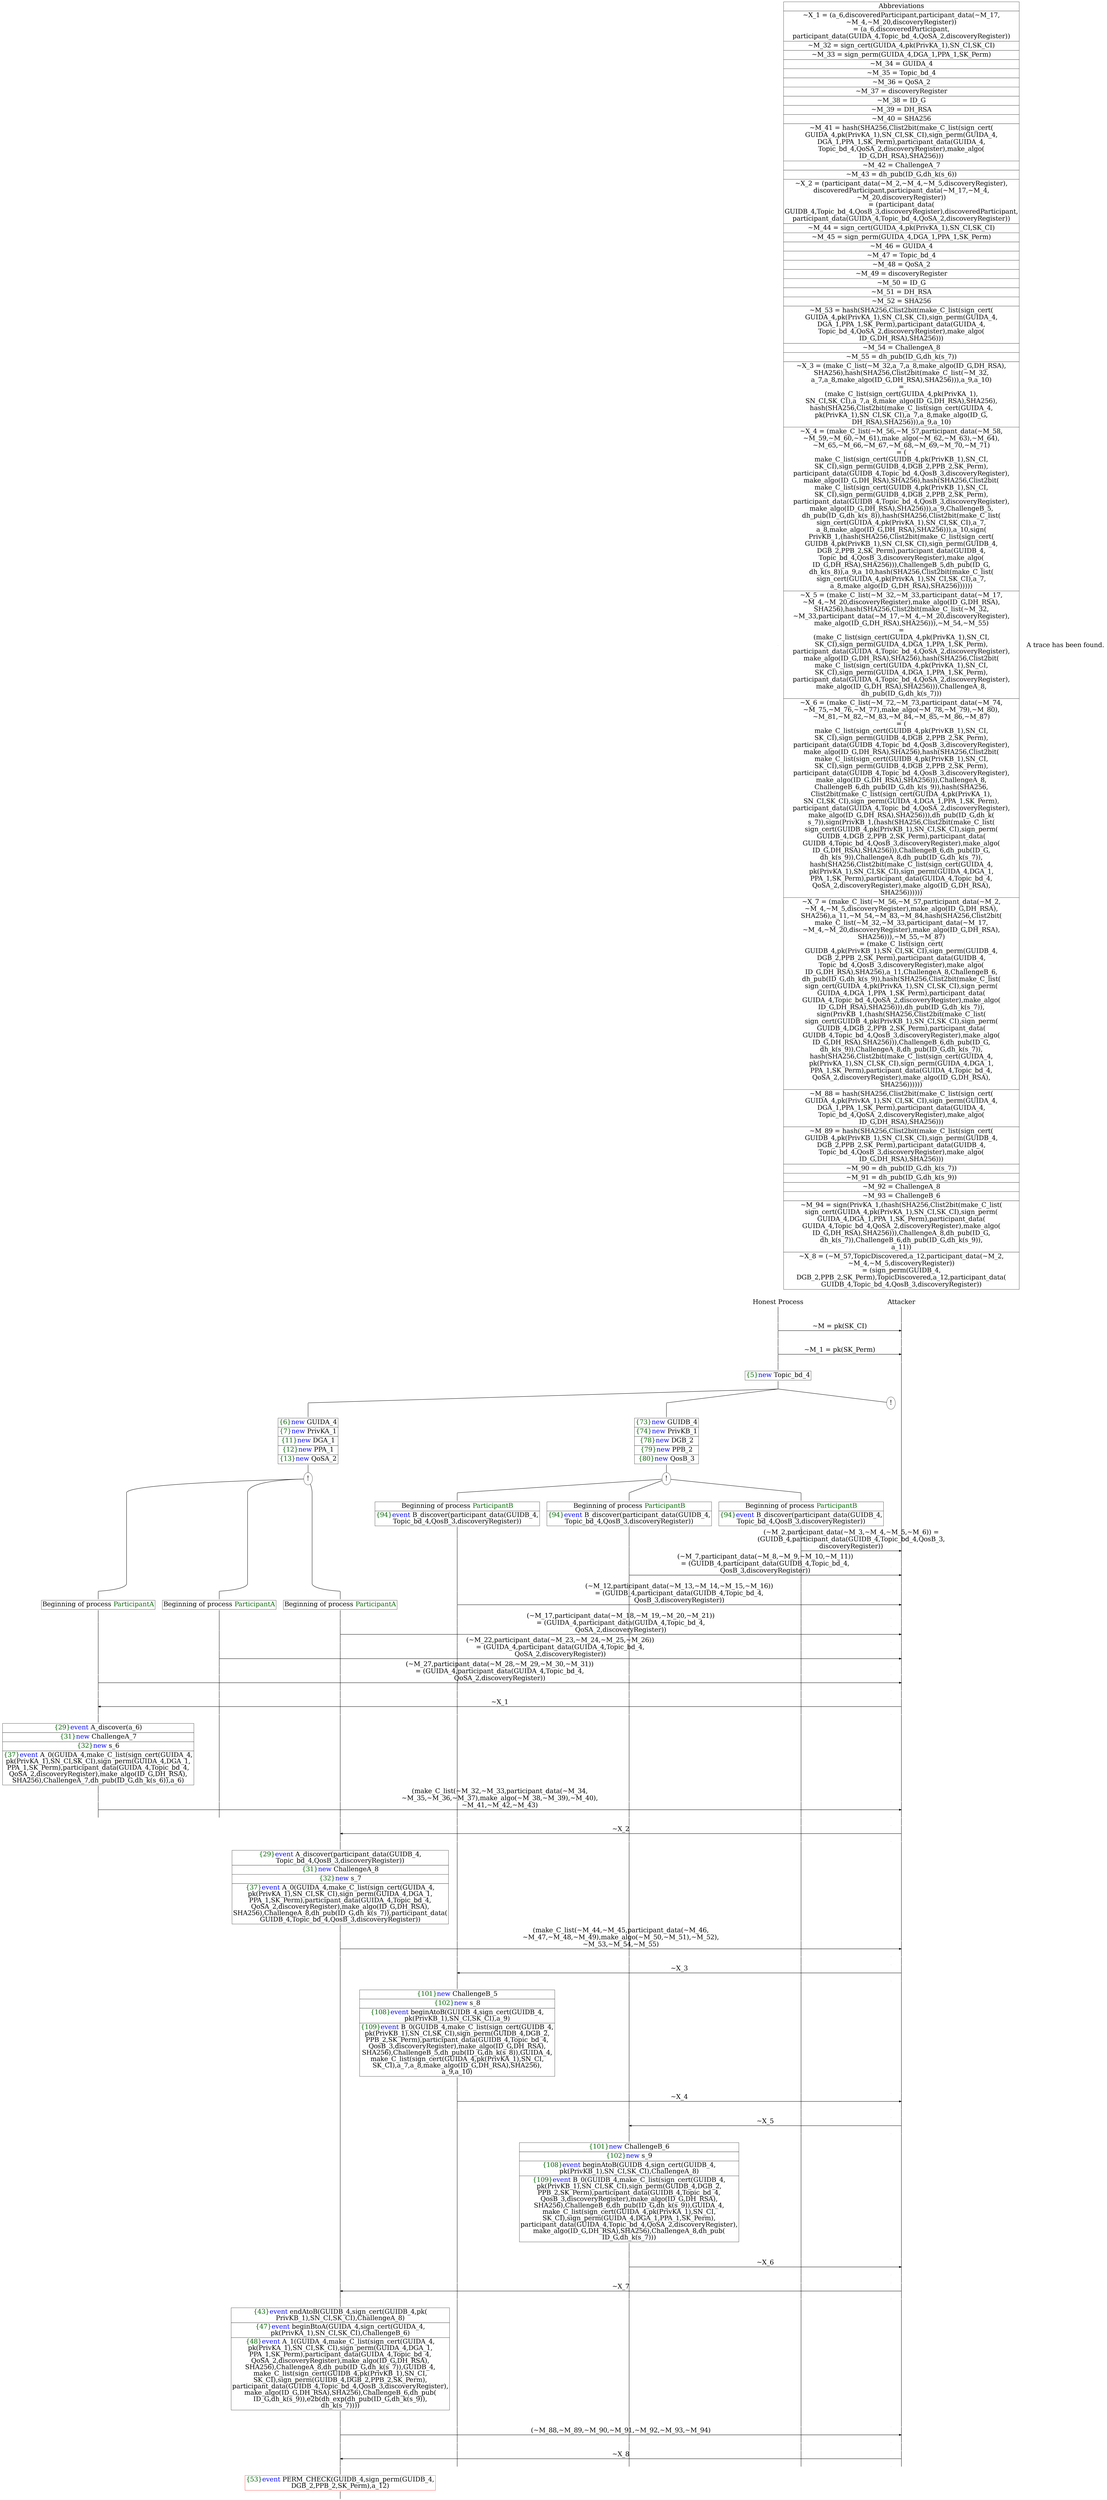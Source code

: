 digraph {
graph [ordering = out]
edge [arrowhead = none, penwidth = 1.6, fontsize = 30]
node [shape = point, width = 0, height = 0, fontsize = 30]
Trace<br/>
[label = <A trace has been found.<br/>
>, shape = plaintext]
P0__0 [label = "Honest Process", shape = plaintext]
P__0 [label = "Attacker", shape = plaintext]
Trace -> P0__0 [label = "", style = invisible, weight = 100]{rank = same; P0__0 P__0}
P0__0 -> P0__1 [label = <>, weight = 100]
P0__1 -> P0__2 [label = <>, weight = 100]
P__0 -> P__1 [label = <>, weight = 100]
{rank = same; P__1 P0__2}
P0__2 -> P0__3 [label = <>, weight = 100]
P__1 -> P__2 [label = <>, weight = 100]
{rank = same; P__2 P0__3}
P0__3 -> P__2 [label = <~M = pk(SK_CI)>, arrowhead = normal]
P0__3 -> P0__4 [label = <>, weight = 100]
P__2 -> P__3 [label = <>, weight = 100]
{rank = same; P__3 P0__4}
P0__4 -> P0__5 [label = <>, weight = 100]
P__3 -> P__4 [label = <>, weight = 100]
{rank = same; P__4 P0__5}
P0__5 -> P0__6 [label = <>, weight = 100]
P__4 -> P__5 [label = <>, weight = 100]
{rank = same; P__5 P0__6}
P0__6 -> P__5 [label = <~M_1 = pk(SK_Perm)>, arrowhead = normal]
P0__6 -> P0__7 [label = <>, weight = 100]
P__5 -> P__6 [label = <>, weight = 100]
{rank = same; P__6 P0__7}
P0__7 -> P0__8 [label = <>, weight = 100]
P0__8 [shape = plaintext, label = <<TABLE BORDER="0" CELLBORDER="1" CELLSPACING="0" CELLPADDING="4"> <TR><TD><FONT COLOR="darkgreen">{5}</FONT><FONT COLOR="blue">new </FONT>Topic_bd_4</TD></TR></TABLE>>]
P0__8 -> P0__9 [label = <>, weight = 100]
/*RPar */
P0__9 -> P0_2__9 [label = <>]
P0__9 -> P0_1__9 [label = <>]
P0__9 -> P0_0__9 [label = <>]
P0__9 [label = "", fixedsize = false, width = 0, height = 0, shape = none]
{rank = same; P0_0__9 P0_1__9 P0_2__9}
P0_0__9 [label = "!", shape = ellipse]
P0_1__9 -> P0_1__10 [label = <>, weight = 100]
P0_1__10 [shape = plaintext, label = <<TABLE BORDER="0" CELLBORDER="1" CELLSPACING="0" CELLPADDING="4"> <TR><TD><FONT COLOR="darkgreen">{73}</FONT><FONT COLOR="blue">new </FONT>GUIDB_4</TD></TR><TR><TD><FONT COLOR="darkgreen">{74}</FONT><FONT COLOR="blue">new </FONT>PrivKB_1</TD></TR><TR><TD><FONT COLOR="darkgreen">{78}</FONT><FONT COLOR="blue">new </FONT>DGB_2</TD></TR><TR><TD><FONT COLOR="darkgreen">{79}</FONT><FONT COLOR="blue">new </FONT>PPB_2</TD></TR><TR><TD><FONT COLOR="darkgreen">{80}</FONT><FONT COLOR="blue">new </FONT>QosB_3</TD></TR></TABLE>>]
P0_1__10 -> P0_1__11 [label = <>, weight = 100]
P0_1__11 [label = "!", shape = ellipse]
{rank = same; P0_1_2__11 P0_1_1__11 P0_1_0__11}
P0_1_2__11 [label = "", fixedsize = false, width = 0, height = 0, shape = none]
P0_1__11 -> P0_1_2__11 [label = <>]
P0_1_1__11 [label = "", fixedsize = false, width = 0, height = 0, shape = none]
P0_1__11 -> P0_1_1__11 [label = <>]
P0_1_0__11 [label = "", fixedsize = false, width = 0, height = 0, shape = none]
P0_1__11 -> P0_1_0__11 [label = <>]
P0_1_0__11 -> P0_1_0__12 [label = <>, weight = 100]
P0_1_0__12 [shape = plaintext, label = <<TABLE BORDER="0" CELLBORDER="1" CELLSPACING="0" CELLPADDING="4"> <TR><TD>Beginning of process <FONT COLOR="darkgreen">ParticipantB</FONT></TD></TR><TR><TD><FONT COLOR="darkgreen">{94}</FONT><FONT COLOR="blue">event</FONT> B_discover(participant_data(GUIDB_4,<br/>
Topic_bd_4,QosB_3,discoveryRegister))</TD></TR></TABLE>>]
P0_1_0__12 -> P0_1_0__13 [label = <>, weight = 100]
P0_1_0__13 -> P0_1_0__14 [label = <>, weight = 100]
P0_0__10 [label = "", style = invisible]
P0_0__9 -> P0_0__10 [label = <>, weight = 100, style = invisible]
P__6 -> P__7 [label = <>, weight = 100]
{rank = same; P__7 P0_0__10 P0_1_0__14}
P0_1_0__14 -> P0_1_0__15 [label = <>, weight = 100]
P__7 -> P__8 [label = <>, weight = 100]
{rank = same; P__8 P0_1_0__15}
P0_1_0__15 -> P__8 [label = <(~M_2,participant_data(~M_3,~M_4,~M_5,~M_6)) =<br/>
(GUIDB_4,participant_data(GUIDB_4,Topic_bd_4,QosB_3,<br/>
discoveryRegister))>, arrowhead = normal]
P0_1_0__15 -> P0_1_0__16 [label = <>, weight = 100]
P0_0__11 [label = "", style = invisible]
P0_0__10 -> P0_0__11 [label = <>, weight = 100, style = invisible]
P__8 -> P__9 [label = <>, weight = 100]
{rank = same; P__9 P0_0__11 P0_1_0__16}
P0_1_1__11 -> P0_1_1__12 [label = <>, weight = 100]
P0_1_1__12 [shape = plaintext, label = <<TABLE BORDER="0" CELLBORDER="1" CELLSPACING="0" CELLPADDING="4"> <TR><TD>Beginning of process <FONT COLOR="darkgreen">ParticipantB</FONT></TD></TR><TR><TD><FONT COLOR="darkgreen">{94}</FONT><FONT COLOR="blue">event</FONT> B_discover(participant_data(GUIDB_4,<br/>
Topic_bd_4,QosB_3,discoveryRegister))</TD></TR></TABLE>>]
P0_1_1__12 -> P0_1_1__13 [label = <>, weight = 100]
P0_1_1__13 -> P0_1_1__14 [label = <>, weight = 100]
P0_1_0__16 -> P0_1_0__17 [label = <>, weight = 100]
P0_0__12 [label = "", style = invisible]
P0_0__11 -> P0_0__12 [label = <>, weight = 100, style = invisible]
P__9 -> P__10 [label = <>, weight = 100]
{rank = same; P__10 P0_0__12 P0_1_0__17 P0_1_1__14}
P0_1_1__14 -> P0_1_1__15 [label = <>, weight = 100]
P__10 -> P__11 [label = <>, weight = 100]
{rank = same; P__11 P0_1_1__15}
P0_1_1__15 -> P__11 [label = <(~M_7,participant_data(~M_8,~M_9,~M_10,~M_11))<br/>
= (GUIDB_4,participant_data(GUIDB_4,Topic_bd_4,<br/>
QosB_3,discoveryRegister))>, arrowhead = normal]
P0_1_1__15 -> P0_1_1__16 [label = <>, weight = 100]
P0_1_0__17 -> P0_1_0__18 [label = <>, weight = 100]
P0_0__13 [label = "", style = invisible]
P0_0__12 -> P0_0__13 [label = <>, weight = 100, style = invisible]
P__11 -> P__12 [label = <>, weight = 100]
{rank = same; P__12 P0_0__13 P0_1_0__18 P0_1_1__16}
P0_1_2__11 -> P0_1_2__12 [label = <>, weight = 100]
P0_1_2__12 [shape = plaintext, label = <<TABLE BORDER="0" CELLBORDER="1" CELLSPACING="0" CELLPADDING="4"> <TR><TD>Beginning of process <FONT COLOR="darkgreen">ParticipantB</FONT></TD></TR><TR><TD><FONT COLOR="darkgreen">{94}</FONT><FONT COLOR="blue">event</FONT> B_discover(participant_data(GUIDB_4,<br/>
Topic_bd_4,QosB_3,discoveryRegister))</TD></TR></TABLE>>]
P0_1_2__12 -> P0_1_2__13 [label = <>, weight = 100]
P0_1_2__13 -> P0_1_2__14 [label = <>, weight = 100]
P0_1_1__16 -> P0_1_1__17 [label = <>, weight = 100]
P0_1_0__18 -> P0_1_0__19 [label = <>, weight = 100]
P0_0__14 [label = "", style = invisible]
P0_0__13 -> P0_0__14 [label = <>, weight = 100, style = invisible]
P__12 -> P__13 [label = <>, weight = 100]
{rank = same; P__13 P0_0__14 P0_1_0__19 P0_1_1__17 P0_1_2__14}
P0_1_2__14 -> P0_1_2__15 [label = <>, weight = 100]
P__13 -> P__14 [label = <>, weight = 100]
{rank = same; P__14 P0_1_2__15}
P0_1_2__15 -> P__14 [label = <(~M_12,participant_data(~M_13,~M_14,~M_15,~M_16))<br/>
= (GUIDB_4,participant_data(GUIDB_4,Topic_bd_4,<br/>
QosB_3,discoveryRegister))>, arrowhead = normal]
P0_1_2__15 -> P0_1_2__16 [label = <>, weight = 100]
P0_1_1__17 -> P0_1_1__18 [label = <>, weight = 100]
P0_1_0__19 -> P0_1_0__20 [label = <>, weight = 100]
P0_0__15 [label = "", style = invisible]
P0_0__14 -> P0_0__15 [label = <>, weight = 100, style = invisible]
P__14 -> P__15 [label = <>, weight = 100]
{rank = same; P__15 P0_0__15 P0_1_0__20 P0_1_1__18 P0_1_2__16}
P0_2__9 -> P0_2__10 [label = <>, weight = 100]
P0_2__10 [shape = plaintext, label = <<TABLE BORDER="0" CELLBORDER="1" CELLSPACING="0" CELLPADDING="4"> <TR><TD><FONT COLOR="darkgreen">{6}</FONT><FONT COLOR="blue">new </FONT>GUIDA_4</TD></TR><TR><TD><FONT COLOR="darkgreen">{7}</FONT><FONT COLOR="blue">new </FONT>PrivKA_1</TD></TR><TR><TD><FONT COLOR="darkgreen">{11}</FONT><FONT COLOR="blue">new </FONT>DGA_1</TD></TR><TR><TD><FONT COLOR="darkgreen">{12}</FONT><FONT COLOR="blue">new </FONT>PPA_1</TD></TR><TR><TD><FONT COLOR="darkgreen">{13}</FONT><FONT COLOR="blue">new </FONT>QoSA_2</TD></TR></TABLE>>]
P0_2__10 -> P0_2__11 [label = <>, weight = 100]
P0_2__11 [label = "!", shape = ellipse]
{rank = same; P0_2_2__11 P0_2_1__11 P0_2_0__11}
P0_2_2__11 [label = "", fixedsize = false, width = 0, height = 0, shape = none]
P0_2__11 -> P0_2_2__11 [label = <>]
P0_2_1__11 [label = "", fixedsize = false, width = 0, height = 0, shape = none]
P0_2__11 -> P0_2_1__11 [label = <>]
P0_2_0__11 [label = "", fixedsize = false, width = 0, height = 0, shape = none]
P0_2__11 -> P0_2_0__11 [label = <>]
P0_2_0__11 -> P0_2_0__12 [label = <>, weight = 100]
P0_2_0__12 [shape = plaintext, label = <<TABLE BORDER="0" CELLBORDER="1" CELLSPACING="0" CELLPADDING="4"> <TR><TD>Beginning of process <FONT COLOR="darkgreen">ParticipantA</FONT></TD></TR></TABLE>>]
P0_2_0__12 -> P0_2_0__13 [label = <>, weight = 100]
P0_2_0__13 -> P0_2_0__14 [label = <>, weight = 100]
P0_1_2__16 -> P0_1_2__17 [label = <>, weight = 100]
P0_1_1__18 -> P0_1_1__19 [label = <>, weight = 100]
P0_1_0__20 -> P0_1_0__21 [label = <>, weight = 100]
P0_0__16 [label = "", style = invisible]
P0_0__15 -> P0_0__16 [label = <>, weight = 100, style = invisible]
P__15 -> P__16 [label = <>, weight = 100]
{rank = same; P__16 P0_0__16 P0_1_0__21 P0_1_1__19 P0_1_2__17 P0_2_0__14}
P0_2_0__14 -> P0_2_0__15 [label = <>, weight = 100]
P__16 -> P__17 [label = <>, weight = 100]
{rank = same; P__17 P0_2_0__15}
P0_2_0__15 -> P__17 [label = <(~M_17,participant_data(~M_18,~M_19,~M_20,~M_21))<br/>
= (GUIDA_4,participant_data(GUIDA_4,Topic_bd_4,<br/>
QoSA_2,discoveryRegister))>, arrowhead = normal]
P0_2_0__15 -> P0_2_0__16 [label = <>, weight = 100]
P0_1_2__17 -> P0_1_2__18 [label = <>, weight = 100]
P0_1_1__19 -> P0_1_1__20 [label = <>, weight = 100]
P0_1_0__21 -> P0_1_0__22 [label = <>, weight = 100]
P0_0__17 [label = "", style = invisible]
P0_0__16 -> P0_0__17 [label = <>, weight = 100, style = invisible]
P__17 -> P__18 [label = <>, weight = 100]
{rank = same; P__18 P0_0__17 P0_1_0__22 P0_1_1__20 P0_1_2__18 P0_2_0__16}
P0_2_1__11 -> P0_2_1__12 [label = <>, weight = 100]
P0_2_1__12 [shape = plaintext, label = <<TABLE BORDER="0" CELLBORDER="1" CELLSPACING="0" CELLPADDING="4"> <TR><TD>Beginning of process <FONT COLOR="darkgreen">ParticipantA</FONT></TD></TR></TABLE>>]
P0_2_1__12 -> P0_2_1__13 [label = <>, weight = 100]
P0_2_1__13 -> P0_2_1__14 [label = <>, weight = 100]
P0_2_0__16 -> P0_2_0__17 [label = <>, weight = 100]
P0_1_2__18 -> P0_1_2__19 [label = <>, weight = 100]
P0_1_1__20 -> P0_1_1__21 [label = <>, weight = 100]
P0_1_0__22 -> P0_1_0__23 [label = <>, weight = 100]
P0_0__18 [label = "", style = invisible]
P0_0__17 -> P0_0__18 [label = <>, weight = 100, style = invisible]
P__18 -> P__19 [label = <>, weight = 100]
{rank = same; P__19 P0_0__18 P0_1_0__23 P0_1_1__21 P0_1_2__19 P0_2_0__17 P0_2_1__14}
P0_2_1__14 -> P0_2_1__15 [label = <>, weight = 100]
P__19 -> P__20 [label = <>, weight = 100]
{rank = same; P__20 P0_2_1__15}
P0_2_1__15 -> P__20 [label = <(~M_22,participant_data(~M_23,~M_24,~M_25,~M_26))<br/>
= (GUIDA_4,participant_data(GUIDA_4,Topic_bd_4,<br/>
QoSA_2,discoveryRegister))>, arrowhead = normal]
P0_2_1__15 -> P0_2_1__16 [label = <>, weight = 100]
P0_2_0__17 -> P0_2_0__18 [label = <>, weight = 100]
P0_1_2__19 -> P0_1_2__20 [label = <>, weight = 100]
P0_1_1__21 -> P0_1_1__22 [label = <>, weight = 100]
P0_1_0__23 -> P0_1_0__24 [label = <>, weight = 100]
P0_0__19 [label = "", style = invisible]
P0_0__18 -> P0_0__19 [label = <>, weight = 100, style = invisible]
P__20 -> P__21 [label = <>, weight = 100]
{rank = same; P__21 P0_0__19 P0_1_0__24 P0_1_1__22 P0_1_2__20 P0_2_0__18 P0_2_1__16}
P0_2_2__11 -> P0_2_2__12 [label = <>, weight = 100]
P0_2_2__12 [shape = plaintext, label = <<TABLE BORDER="0" CELLBORDER="1" CELLSPACING="0" CELLPADDING="4"> <TR><TD>Beginning of process <FONT COLOR="darkgreen">ParticipantA</FONT></TD></TR></TABLE>>]
P0_2_2__12 -> P0_2_2__13 [label = <>, weight = 100]
P0_2_2__13 -> P0_2_2__14 [label = <>, weight = 100]
P0_2_1__16 -> P0_2_1__17 [label = <>, weight = 100]
P0_2_0__18 -> P0_2_0__19 [label = <>, weight = 100]
P0_1_2__20 -> P0_1_2__21 [label = <>, weight = 100]
P0_1_1__22 -> P0_1_1__23 [label = <>, weight = 100]
P0_1_0__24 -> P0_1_0__25 [label = <>, weight = 100]
P0_0__20 [label = "", style = invisible]
P0_0__19 -> P0_0__20 [label = <>, weight = 100, style = invisible]
P__21 -> P__22 [label = <>, weight = 100]
{rank = same; P__22 P0_0__20 P0_1_0__25 P0_1_1__23 P0_1_2__21 P0_2_0__19 P0_2_1__17 P0_2_2__14}
P0_2_2__14 -> P0_2_2__15 [label = <>, weight = 100]
P__22 -> P__23 [label = <>, weight = 100]
{rank = same; P__23 P0_2_2__15}
P0_2_2__15 -> P__23 [label = <(~M_27,participant_data(~M_28,~M_29,~M_30,~M_31))<br/>
= (GUIDA_4,participant_data(GUIDA_4,Topic_bd_4,<br/>
QoSA_2,discoveryRegister))>, arrowhead = normal]
P0_2_2__15 -> P0_2_2__16 [label = <>, weight = 100]
P0_2_1__17 -> P0_2_1__18 [label = <>, weight = 100]
P0_2_0__19 -> P0_2_0__20 [label = <>, weight = 100]
P0_1_2__21 -> P0_1_2__22 [label = <>, weight = 100]
P0_1_1__23 -> P0_1_1__24 [label = <>, weight = 100]
P0_1_0__25 -> P0_1_0__26 [label = <>, weight = 100]
P0_0__21 [label = "", style = invisible]
P0_0__20 -> P0_0__21 [label = <>, weight = 100, style = invisible]
P__23 -> P__24 [label = <>, weight = 100]
{rank = same; P__24 P0_0__21 P0_1_0__26 P0_1_1__24 P0_1_2__22 P0_2_0__20 P0_2_1__18 P0_2_2__16}
P0_2_2__16 -> P0_2_2__17 [label = <>, weight = 100]
P0_2_1__18 -> P0_2_1__19 [label = <>, weight = 100]
P0_2_0__20 -> P0_2_0__21 [label = <>, weight = 100]
P0_1_2__22 -> P0_1_2__23 [label = <>, weight = 100]
P0_1_1__24 -> P0_1_1__25 [label = <>, weight = 100]
P0_1_0__26 -> P0_1_0__27 [label = <>, weight = 100]
P0_0__22 [label = "", style = invisible]
P0_0__21 -> P0_0__22 [label = <>, weight = 100, style = invisible]
P__24 -> P__25 [label = <>, weight = 100]
{rank = same; P__25 P0_0__22 P0_1_0__27 P0_1_1__25 P0_1_2__23 P0_2_0__21 P0_2_1__19 P0_2_2__17}
P0_2_2__17 -> P0_2_2__18 [label = <>, weight = 100]
P__25 -> P__26 [label = <>, weight = 100]
{rank = same; P__26 P0_2_2__18}
P0_2_2__18 -> P__26 [label = <~X_1>, dir = back, arrowhead = normal]
P0_2_2__18 -> P0_2_2__19 [label = <>, weight = 100]
P0_2_1__19 -> P0_2_1__20 [label = <>, weight = 100]
P0_2_0__21 -> P0_2_0__22 [label = <>, weight = 100]
P0_1_2__23 -> P0_1_2__24 [label = <>, weight = 100]
P0_1_1__25 -> P0_1_1__26 [label = <>, weight = 100]
P0_1_0__27 -> P0_1_0__28 [label = <>, weight = 100]
P0_0__23 [label = "", style = invisible]
P0_0__22 -> P0_0__23 [label = <>, weight = 100, style = invisible]
P__26 -> P__27 [label = <>, weight = 100]
{rank = same; P__27 P0_0__23 P0_1_0__28 P0_1_1__26 P0_1_2__24 P0_2_0__22 P0_2_1__20 P0_2_2__19}
P0_2_2__19 -> P0_2_2__20 [label = <>, weight = 100]
P0_2_2__20 [shape = plaintext, label = <<TABLE BORDER="0" CELLBORDER="1" CELLSPACING="0" CELLPADDING="4"> <TR><TD><FONT COLOR="darkgreen">{29}</FONT><FONT COLOR="blue">event</FONT> A_discover(a_6)</TD></TR><TR><TD><FONT COLOR="darkgreen">{31}</FONT><FONT COLOR="blue">new </FONT>ChallengeA_7</TD></TR><TR><TD><FONT COLOR="darkgreen">{32}</FONT><FONT COLOR="blue">new </FONT>s_6</TD></TR><TR><TD><FONT COLOR="darkgreen">{37}</FONT><FONT COLOR="blue">event</FONT> A_0(GUIDA_4,make_C_list(sign_cert(GUIDA_4,<br/>
pk(PrivKA_1),SN_CI,SK_CI),sign_perm(GUIDA_4,DGA_1,<br/>
PPA_1,SK_Perm),participant_data(GUIDA_4,Topic_bd_4,<br/>
QoSA_2,discoveryRegister),make_algo(ID_G,DH_RSA),<br/>
SHA256),ChallengeA_7,dh_pub(ID_G,dh_k(s_6)),a_6)<br/>
</TD></TR></TABLE>>]
P0_2_2__20 -> P0_2_2__21 [label = <>, weight = 100]
P0_2_2__21 -> P0_2_2__22 [label = <>, weight = 100]
P0_2_1__20 -> P0_2_1__21 [label = <>, weight = 100]
P0_2_0__22 -> P0_2_0__23 [label = <>, weight = 100]
P0_1_2__24 -> P0_1_2__25 [label = <>, weight = 100]
P0_1_1__26 -> P0_1_1__27 [label = <>, weight = 100]
P0_1_0__28 -> P0_1_0__29 [label = <>, weight = 100]
P0_0__24 [label = "", style = invisible]
P0_0__23 -> P0_0__24 [label = <>, weight = 100, style = invisible]
P__27 -> P__28 [label = <>, weight = 100]
{rank = same; P__28 P0_0__24 P0_1_0__29 P0_1_1__27 P0_1_2__25 P0_2_0__23 P0_2_1__21 P0_2_2__22}
P0_2_2__22 -> P0_2_2__23 [label = <>, weight = 100]
P__28 -> P__29 [label = <>, weight = 100]
{rank = same; P__29 P0_2_2__23}
P0_2_2__23 -> P__29 [label = <(make_C_list(~M_32,~M_33,participant_data(~M_34,<br/>
~M_35,~M_36,~M_37),make_algo(~M_38,~M_39),~M_40),<br/>
~M_41,~M_42,~M_43)>, arrowhead = normal]
P0_2_2__23 -> P0_2_2__24 [label = <>, weight = 100]
P0_2_1__21 -> P0_2_1__22 [label = <>, weight = 100]
P0_2_0__23 -> P0_2_0__24 [label = <>, weight = 100]
P0_1_2__25 -> P0_1_2__26 [label = <>, weight = 100]
P0_1_1__27 -> P0_1_1__28 [label = <>, weight = 100]
P0_1_0__29 -> P0_1_0__30 [label = <>, weight = 100]
P0_0__25 [label = "", style = invisible]
P0_0__24 -> P0_0__25 [label = <>, weight = 100, style = invisible]
P__29 -> P__30 [label = <>, weight = 100]
{rank = same; P__30 P0_0__25 P0_1_0__30 P0_1_1__28 P0_1_2__26 P0_2_0__24 P0_2_1__22 P0_2_2__24}
P0_2_0__24 -> P0_2_0__25 [label = <>, weight = 100]
P0_1_2__26 -> P0_1_2__27 [label = <>, weight = 100]
P0_1_1__28 -> P0_1_1__29 [label = <>, weight = 100]
P0_1_0__30 -> P0_1_0__31 [label = <>, weight = 100]
P0_0__26 [label = "", style = invisible]
P0_0__25 -> P0_0__26 [label = <>, weight = 100, style = invisible]
P__30 -> P__31 [label = <>, weight = 100]
{rank = same; P__31 P0_0__26 P0_1_0__31 P0_1_1__29 P0_1_2__27 P0_2_0__25}
P0_2_0__25 -> P0_2_0__26 [label = <>, weight = 100]
P__31 -> P__32 [label = <>, weight = 100]
{rank = same; P__32 P0_2_0__26}
P0_2_0__26 -> P__32 [label = <~X_2>, dir = back, arrowhead = normal]
P0_2_0__26 -> P0_2_0__27 [label = <>, weight = 100]
P0_1_2__27 -> P0_1_2__28 [label = <>, weight = 100]
P0_1_1__29 -> P0_1_1__30 [label = <>, weight = 100]
P0_1_0__31 -> P0_1_0__32 [label = <>, weight = 100]
P0_0__27 [label = "", style = invisible]
P0_0__26 -> P0_0__27 [label = <>, weight = 100, style = invisible]
P__32 -> P__33 [label = <>, weight = 100]
{rank = same; P__33 P0_0__27 P0_1_0__32 P0_1_1__30 P0_1_2__28 P0_2_0__27}
P0_2_0__27 -> P0_2_0__28 [label = <>, weight = 100]
P0_2_0__28 [shape = plaintext, label = <<TABLE BORDER="0" CELLBORDER="1" CELLSPACING="0" CELLPADDING="4"> <TR><TD><FONT COLOR="darkgreen">{29}</FONT><FONT COLOR="blue">event</FONT> A_discover(participant_data(GUIDB_4,<br/>
Topic_bd_4,QosB_3,discoveryRegister))</TD></TR><TR><TD><FONT COLOR="darkgreen">{31}</FONT><FONT COLOR="blue">new </FONT>ChallengeA_8</TD></TR><TR><TD><FONT COLOR="darkgreen">{32}</FONT><FONT COLOR="blue">new </FONT>s_7</TD></TR><TR><TD><FONT COLOR="darkgreen">{37}</FONT><FONT COLOR="blue">event</FONT> A_0(GUIDA_4,make_C_list(sign_cert(GUIDA_4,<br/>
pk(PrivKA_1),SN_CI,SK_CI),sign_perm(GUIDA_4,DGA_1,<br/>
PPA_1,SK_Perm),participant_data(GUIDA_4,Topic_bd_4,<br/>
QoSA_2,discoveryRegister),make_algo(ID_G,DH_RSA),<br/>
SHA256),ChallengeA_8,dh_pub(ID_G,dh_k(s_7)),participant_data(<br/>
GUIDB_4,Topic_bd_4,QosB_3,discoveryRegister))</TD></TR></TABLE>>]
P0_2_0__28 -> P0_2_0__29 [label = <>, weight = 100]
P0_2_0__29 -> P0_2_0__30 [label = <>, weight = 100]
P0_1_2__28 -> P0_1_2__29 [label = <>, weight = 100]
P0_1_1__30 -> P0_1_1__31 [label = <>, weight = 100]
P0_1_0__32 -> P0_1_0__33 [label = <>, weight = 100]
P0_0__28 [label = "", style = invisible]
P0_0__27 -> P0_0__28 [label = <>, weight = 100, style = invisible]
P__33 -> P__34 [label = <>, weight = 100]
{rank = same; P__34 P0_0__28 P0_1_0__33 P0_1_1__31 P0_1_2__29 P0_2_0__30}
P0_2_0__30 -> P0_2_0__31 [label = <>, weight = 100]
P__34 -> P__35 [label = <>, weight = 100]
{rank = same; P__35 P0_2_0__31}
P0_2_0__31 -> P__35 [label = <(make_C_list(~M_44,~M_45,participant_data(~M_46,<br/>
~M_47,~M_48,~M_49),make_algo(~M_50,~M_51),~M_52),<br/>
~M_53,~M_54,~M_55)>, arrowhead = normal]
P0_2_0__31 -> P0_2_0__32 [label = <>, weight = 100]
P0_1_2__29 -> P0_1_2__30 [label = <>, weight = 100]
P0_1_1__31 -> P0_1_1__32 [label = <>, weight = 100]
P0_1_0__33 -> P0_1_0__34 [label = <>, weight = 100]
P0_0__29 [label = "", style = invisible]
P0_0__28 -> P0_0__29 [label = <>, weight = 100, style = invisible]
P__35 -> P__36 [label = <>, weight = 100]
{rank = same; P__36 P0_0__29 P0_1_0__34 P0_1_1__32 P0_1_2__30 P0_2_0__32}
P0_1_2__30 -> P0_1_2__31 [label = <>, weight = 100]
P0_1_1__32 -> P0_1_1__33 [label = <>, weight = 100]
P0_1_0__34 -> P0_1_0__35 [label = <>, weight = 100]
P0_0__30 [label = "", style = invisible]
P0_0__29 -> P0_0__30 [label = <>, weight = 100, style = invisible]
P__36 -> P__37 [label = <>, weight = 100]
{rank = same; P__37 P0_0__30 P0_1_0__35 P0_1_1__33 P0_1_2__31}
P0_1_2__31 -> P0_1_2__32 [label = <>, weight = 100]
P__37 -> P__38 [label = <>, weight = 100]
{rank = same; P__38 P0_1_2__32}
P0_1_2__32 -> P__38 [label = <~X_3>, dir = back, arrowhead = normal]
P0_1_2__32 -> P0_1_2__33 [label = <>, weight = 100]
P0_1_1__33 -> P0_1_1__34 [label = <>, weight = 100]
P0_1_0__35 -> P0_1_0__36 [label = <>, weight = 100]
P0_0__31 [label = "", style = invisible]
P0_0__30 -> P0_0__31 [label = <>, weight = 100, style = invisible]
P__38 -> P__39 [label = <>, weight = 100]
{rank = same; P__39 P0_0__31 P0_1_0__36 P0_1_1__34 P0_1_2__33}
P0_1_2__33 -> P0_1_2__34 [label = <>, weight = 100]
P0_1_2__34 [shape = plaintext, label = <<TABLE BORDER="0" CELLBORDER="1" CELLSPACING="0" CELLPADDING="4"> <TR><TD><FONT COLOR="darkgreen">{101}</FONT><FONT COLOR="blue">new </FONT>ChallengeB_5</TD></TR><TR><TD><FONT COLOR="darkgreen">{102}</FONT><FONT COLOR="blue">new </FONT>s_8</TD></TR><TR><TD><FONT COLOR="darkgreen">{108}</FONT><FONT COLOR="blue">event</FONT> beginAtoB(GUIDB_4,sign_cert(GUIDB_4,<br/>
pk(PrivKB_1),SN_CI,SK_CI),a_9)</TD></TR><TR><TD><FONT COLOR="darkgreen">{109}</FONT><FONT COLOR="blue">event</FONT> B_0(GUIDB_4,make_C_list(sign_cert(GUIDB_4,<br/>
pk(PrivKB_1),SN_CI,SK_CI),sign_perm(GUIDB_4,DGB_2,<br/>
PPB_2,SK_Perm),participant_data(GUIDB_4,Topic_bd_4,<br/>
QosB_3,discoveryRegister),make_algo(ID_G,DH_RSA),<br/>
SHA256),ChallengeB_5,dh_pub(ID_G,dh_k(s_8)),GUIDA_4,<br/>
make_C_list(sign_cert(GUIDA_4,pk(PrivKA_1),SN_CI,<br/>
SK_CI),a_7,a_8,make_algo(ID_G,DH_RSA),SHA256),<br/>
a_9,a_10)</TD></TR></TABLE>>]
P0_1_2__34 -> P0_1_2__35 [label = <>, weight = 100]
P0_1_2__35 -> P0_1_2__36 [label = <>, weight = 100]
P0_1_1__34 -> P0_1_1__35 [label = <>, weight = 100]
P0_1_0__36 -> P0_1_0__37 [label = <>, weight = 100]
P0_0__32 [label = "", style = invisible]
P0_0__31 -> P0_0__32 [label = <>, weight = 100, style = invisible]
P__39 -> P__40 [label = <>, weight = 100]
{rank = same; P__40 P0_0__32 P0_1_0__37 P0_1_1__35 P0_1_2__36}
P0_1_2__36 -> P0_1_2__37 [label = <>, weight = 100]
P__40 -> P__41 [label = <>, weight = 100]
{rank = same; P__41 P0_1_2__37}
P0_1_2__37 -> P__41 [label = <~X_4>, arrowhead = normal]
P0_1_2__37 -> P0_1_2__38 [label = <>, weight = 100]
P0_1_1__35 -> P0_1_1__36 [label = <>, weight = 100]
P0_1_0__37 -> P0_1_0__38 [label = <>, weight = 100]
P0_0__33 [label = "", style = invisible]
P0_0__32 -> P0_0__33 [label = <>, weight = 100, style = invisible]
P__41 -> P__42 [label = <>, weight = 100]
{rank = same; P__42 P0_0__33 P0_1_0__38 P0_1_1__36 P0_1_2__38}
P0_1_1__36 -> P0_1_1__37 [label = <>, weight = 100]
P0_1_0__38 -> P0_1_0__39 [label = <>, weight = 100]
P0_0__34 [label = "", style = invisible]
P0_0__33 -> P0_0__34 [label = <>, weight = 100, style = invisible]
P__42 -> P__43 [label = <>, weight = 100]
{rank = same; P__43 P0_0__34 P0_1_0__39 P0_1_1__37}
P0_1_1__37 -> P0_1_1__38 [label = <>, weight = 100]
P__43 -> P__44 [label = <>, weight = 100]
{rank = same; P__44 P0_1_1__38}
P0_1_1__38 -> P__44 [label = <~X_5>, dir = back, arrowhead = normal]
P0_1_1__38 -> P0_1_1__39 [label = <>, weight = 100]
P0_1_0__39 -> P0_1_0__40 [label = <>, weight = 100]
P0_0__35 [label = "", style = invisible]
P0_0__34 -> P0_0__35 [label = <>, weight = 100, style = invisible]
P__44 -> P__45 [label = <>, weight = 100]
{rank = same; P__45 P0_0__35 P0_1_0__40 P0_1_1__39}
P0_1_1__39 -> P0_1_1__40 [label = <>, weight = 100]
P0_1_1__40 [shape = plaintext, label = <<TABLE BORDER="0" CELLBORDER="1" CELLSPACING="0" CELLPADDING="4"> <TR><TD><FONT COLOR="darkgreen">{101}</FONT><FONT COLOR="blue">new </FONT>ChallengeB_6</TD></TR><TR><TD><FONT COLOR="darkgreen">{102}</FONT><FONT COLOR="blue">new </FONT>s_9</TD></TR><TR><TD><FONT COLOR="darkgreen">{108}</FONT><FONT COLOR="blue">event</FONT> beginAtoB(GUIDB_4,sign_cert(GUIDB_4,<br/>
pk(PrivKB_1),SN_CI,SK_CI),ChallengeA_8)</TD></TR><TR><TD><FONT COLOR="darkgreen">{109}</FONT><FONT COLOR="blue">event</FONT> B_0(GUIDB_4,make_C_list(sign_cert(GUIDB_4,<br/>
pk(PrivKB_1),SN_CI,SK_CI),sign_perm(GUIDB_4,DGB_2,<br/>
PPB_2,SK_Perm),participant_data(GUIDB_4,Topic_bd_4,<br/>
QosB_3,discoveryRegister),make_algo(ID_G,DH_RSA),<br/>
SHA256),ChallengeB_6,dh_pub(ID_G,dh_k(s_9)),GUIDA_4,<br/>
make_C_list(sign_cert(GUIDA_4,pk(PrivKA_1),SN_CI,<br/>
SK_CI),sign_perm(GUIDA_4,DGA_1,PPA_1,SK_Perm),<br/>
participant_data(GUIDA_4,Topic_bd_4,QoSA_2,discoveryRegister),<br/>
make_algo(ID_G,DH_RSA),SHA256),ChallengeA_8,dh_pub(<br/>
ID_G,dh_k(s_7)))</TD></TR></TABLE>>]
P0_1_1__40 -> P0_1_1__41 [label = <>, weight = 100]
P0_1_1__41 -> P0_1_1__42 [label = <>, weight = 100]
P0_1_0__40 -> P0_1_0__41 [label = <>, weight = 100]
P0_0__36 [label = "", style = invisible]
P0_0__35 -> P0_0__36 [label = <>, weight = 100, style = invisible]
P__45 -> P__46 [label = <>, weight = 100]
{rank = same; P__46 P0_0__36 P0_1_0__41 P0_1_1__42}
P0_1_1__42 -> P0_1_1__43 [label = <>, weight = 100]
P__46 -> P__47 [label = <>, weight = 100]
{rank = same; P__47 P0_1_1__43}
P0_1_1__43 -> P__47 [label = <~X_6>, arrowhead = normal]
P0_1_1__43 -> P0_1_1__44 [label = <>, weight = 100]
P0_1_0__41 -> P0_1_0__42 [label = <>, weight = 100]
P0_0__37 [label = "", style = invisible]
P0_0__36 -> P0_0__37 [label = <>, weight = 100, style = invisible]
P__47 -> P__48 [label = <>, weight = 100]
{rank = same; P__48 P0_0__37 P0_1_0__42 P0_1_1__44}
P0_2_0__32 -> P0_2_0__33 [label = <>, weight = 100]
P0_1_2__38 -> P0_1_2__39 [label = <>, weight = 100]
P0_1_1__44 -> P0_1_1__45 [label = <>, weight = 100]
P0_1_0__42 -> P0_1_0__43 [label = <>, weight = 100]
P0_0__38 [label = "", style = invisible]
P0_0__37 -> P0_0__38 [label = <>, weight = 100, style = invisible]
P__48 -> P__49 [label = <>, weight = 100]
{rank = same; P__49 P0_0__38 P0_1_0__43 P0_1_1__45 P0_1_2__39 P0_2_0__33}
P0_2_0__33 -> P0_2_0__34 [label = <>, weight = 100]
P__49 -> P__50 [label = <>, weight = 100]
{rank = same; P__50 P0_2_0__34}
P0_2_0__34 -> P__50 [label = <~X_7>, dir = back, arrowhead = normal]
P0_2_0__34 -> P0_2_0__35 [label = <>, weight = 100]
P0_1_2__39 -> P0_1_2__40 [label = <>, weight = 100]
P0_1_1__45 -> P0_1_1__46 [label = <>, weight = 100]
P0_1_0__43 -> P0_1_0__44 [label = <>, weight = 100]
P0_0__39 [label = "", style = invisible]
P0_0__38 -> P0_0__39 [label = <>, weight = 100, style = invisible]
P__50 -> P__51 [label = <>, weight = 100]
{rank = same; P__51 P0_0__39 P0_1_0__44 P0_1_1__46 P0_1_2__40 P0_2_0__35}
P0_2_0__35 -> P0_2_0__36 [label = <>, weight = 100]
P0_2_0__36 [shape = plaintext, label = <<TABLE BORDER="0" CELLBORDER="1" CELLSPACING="0" CELLPADDING="4"> <TR><TD><FONT COLOR="darkgreen">{43}</FONT><FONT COLOR="blue">event</FONT> endAtoB(GUIDB_4,sign_cert(GUIDB_4,pk(<br/>
PrivKB_1),SN_CI,SK_CI),ChallengeA_8)</TD></TR><TR><TD><FONT COLOR="darkgreen">{47}</FONT><FONT COLOR="blue">event</FONT> beginBtoA(GUIDA_4,sign_cert(GUIDA_4,<br/>
pk(PrivKA_1),SN_CI,SK_CI),ChallengeB_6)</TD></TR><TR><TD><FONT COLOR="darkgreen">{48}</FONT><FONT COLOR="blue">event</FONT> A_1(GUIDA_4,make_C_list(sign_cert(GUIDA_4,<br/>
pk(PrivKA_1),SN_CI,SK_CI),sign_perm(GUIDA_4,DGA_1,<br/>
PPA_1,SK_Perm),participant_data(GUIDA_4,Topic_bd_4,<br/>
QoSA_2,discoveryRegister),make_algo(ID_G,DH_RSA),<br/>
SHA256),ChallengeA_8,dh_pub(ID_G,dh_k(s_7)),GUIDB_4,<br/>
make_C_list(sign_cert(GUIDB_4,pk(PrivKB_1),SN_CI,<br/>
SK_CI),sign_perm(GUIDB_4,DGB_2,PPB_2,SK_Perm),<br/>
participant_data(GUIDB_4,Topic_bd_4,QosB_3,discoveryRegister),<br/>
make_algo(ID_G,DH_RSA),SHA256),ChallengeB_6,dh_pub(<br/>
ID_G,dh_k(s_9)),e2b(dh_exp(dh_pub(ID_G,dh_k(s_9)),<br/>
dh_k(s_7))))</TD></TR></TABLE>>]
P0_2_0__36 -> P0_2_0__37 [label = <>, weight = 100]
P0_2_0__37 -> P0_2_0__38 [label = <>, weight = 100]
P0_1_2__40 -> P0_1_2__41 [label = <>, weight = 100]
P0_1_1__46 -> P0_1_1__47 [label = <>, weight = 100]
P0_1_0__44 -> P0_1_0__45 [label = <>, weight = 100]
P0_0__40 [label = "", style = invisible]
P0_0__39 -> P0_0__40 [label = <>, weight = 100, style = invisible]
P__51 -> P__52 [label = <>, weight = 100]
{rank = same; P__52 P0_0__40 P0_1_0__45 P0_1_1__47 P0_1_2__41 P0_2_0__38}
P0_2_0__38 -> P0_2_0__39 [label = <>, weight = 100]
P__52 -> P__53 [label = <>, weight = 100]
{rank = same; P__53 P0_2_0__39}
P0_2_0__39 -> P__53 [label = <(~M_88,~M_89,~M_90,~M_91,~M_92,~M_93,~M_94)>, arrowhead = normal]
P0_2_0__39 -> P0_2_0__40 [label = <>, weight = 100]
P0_1_2__41 -> P0_1_2__42 [label = <>, weight = 100]
P0_1_1__47 -> P0_1_1__48 [label = <>, weight = 100]
P0_1_0__45 -> P0_1_0__46 [label = <>, weight = 100]
P0_0__41 [label = "", style = invisible]
P0_0__40 -> P0_0__41 [label = <>, weight = 100, style = invisible]
P__53 -> P__54 [label = <>, weight = 100]
{rank = same; P__54 P0_0__41 P0_1_0__46 P0_1_1__48 P0_1_2__42 P0_2_0__40}
P0_2_0__40 -> P0_2_0__41 [label = <>, weight = 100]
P0_1_2__42 -> P0_1_2__43 [label = <>, weight = 100]
P0_1_1__48 -> P0_1_1__49 [label = <>, weight = 100]
P0_1_0__46 -> P0_1_0__47 [label = <>, weight = 100]
P0_0__42 [label = "", style = invisible]
P0_0__41 -> P0_0__42 [label = <>, weight = 100, style = invisible]
P__54 -> P__55 [label = <>, weight = 100]
{rank = same; P__55 P0_0__42 P0_1_0__47 P0_1_1__49 P0_1_2__43 P0_2_0__41}
P0_2_0__41 -> P0_2_0__42 [label = <>, weight = 100]
P__55 -> P__56 [label = <>, weight = 100]
{rank = same; P__56 P0_2_0__42}
P0_2_0__42 -> P__56 [label = <~X_8>, dir = back, arrowhead = normal]
P0_2_0__42 -> P0_2_0__43 [label = <>, weight = 100]
P0_1_2__43 -> P0_1_2__44 [label = <>, weight = 100]
P0_1_1__49 -> P0_1_1__50 [label = <>, weight = 100]
P0_1_0__47 -> P0_1_0__48 [label = <>, weight = 100]
P0_0__43 [label = "", style = invisible]
P0_0__42 -> P0_0__43 [label = <>, weight = 100, style = invisible]
P__56 -> P__57 [label = <>, weight = 100]
{rank = same; P__57 P0_0__43 P0_1_0__48 P0_1_1__50 P0_1_2__44 P0_2_0__43}
P0_2_0__43 -> P0_2_0__44 [label = <>, weight = 100]
P0_2_0__44 [color = red, shape = plaintext, label = <<TABLE BORDER="0" CELLBORDER="1" CELLSPACING="0" CELLPADDING="4"> <TR><TD><FONT COLOR="darkgreen">{53}</FONT><FONT COLOR="blue">event</FONT> PERM_CHECK(GUIDB_4,sign_perm(GUIDB_4,<br/>
DGB_2,PPB_2,SK_Perm),a_12)</TD></TR></TABLE>>]
P0_2_0__44 -> P0_2_0__45 [label = <>, weight = 100]
Abbrev [shape = plaintext, label = <<TABLE BORDER="0" CELLBORDER="1" CELLSPACING="0" CELLPADDING="4"><TR> <TD> Abbreviations </TD></TR><TR><TD>~X_1 = (a_6,discoveredParticipant,participant_data(~M_17,<br/>
~M_4,~M_20,discoveryRegister))<br/>
= (a_6,discoveredParticipant,<br/>
participant_data(GUIDA_4,Topic_bd_4,QoSA_2,discoveryRegister))</TD></TR><TR><TD>~M_32 = sign_cert(GUIDA_4,pk(PrivKA_1),SN_CI,SK_CI)</TD></TR><TR><TD>~M_33 = sign_perm(GUIDA_4,DGA_1,PPA_1,SK_Perm)</TD></TR><TR><TD>~M_34 = GUIDA_4</TD></TR><TR><TD>~M_35 = Topic_bd_4</TD></TR><TR><TD>~M_36 = QoSA_2</TD></TR><TR><TD>~M_37 = discoveryRegister</TD></TR><TR><TD>~M_38 = ID_G</TD></TR><TR><TD>~M_39 = DH_RSA</TD></TR><TR><TD>~M_40 = SHA256</TD></TR><TR><TD>~M_41 = hash(SHA256,Clist2bit(make_C_list(sign_cert(<br/>
GUIDA_4,pk(PrivKA_1),SN_CI,SK_CI),sign_perm(GUIDA_4,<br/>
DGA_1,PPA_1,SK_Perm),participant_data(GUIDA_4,<br/>
Topic_bd_4,QoSA_2,discoveryRegister),make_algo(<br/>
ID_G,DH_RSA),SHA256)))</TD></TR><TR><TD>~M_42 = ChallengeA_7</TD></TR><TR><TD>~M_43 = dh_pub(ID_G,dh_k(s_6))</TD></TR><TR><TD>~X_2 = (participant_data(~M_2,~M_4,~M_5,discoveryRegister),<br/>
discoveredParticipant,participant_data(~M_17,~M_4,<br/>
~M_20,discoveryRegister))<br/>
= (participant_data(<br/>
GUIDB_4,Topic_bd_4,QosB_3,discoveryRegister),discoveredParticipant,<br/>
participant_data(GUIDA_4,Topic_bd_4,QoSA_2,discoveryRegister))</TD></TR><TR><TD>~M_44 = sign_cert(GUIDA_4,pk(PrivKA_1),SN_CI,SK_CI)</TD></TR><TR><TD>~M_45 = sign_perm(GUIDA_4,DGA_1,PPA_1,SK_Perm)</TD></TR><TR><TD>~M_46 = GUIDA_4</TD></TR><TR><TD>~M_47 = Topic_bd_4</TD></TR><TR><TD>~M_48 = QoSA_2</TD></TR><TR><TD>~M_49 = discoveryRegister</TD></TR><TR><TD>~M_50 = ID_G</TD></TR><TR><TD>~M_51 = DH_RSA</TD></TR><TR><TD>~M_52 = SHA256</TD></TR><TR><TD>~M_53 = hash(SHA256,Clist2bit(make_C_list(sign_cert(<br/>
GUIDA_4,pk(PrivKA_1),SN_CI,SK_CI),sign_perm(GUIDA_4,<br/>
DGA_1,PPA_1,SK_Perm),participant_data(GUIDA_4,<br/>
Topic_bd_4,QoSA_2,discoveryRegister),make_algo(<br/>
ID_G,DH_RSA),SHA256)))</TD></TR><TR><TD>~M_54 = ChallengeA_8</TD></TR><TR><TD>~M_55 = dh_pub(ID_G,dh_k(s_7))</TD></TR><TR><TD>~X_3 = (make_C_list(~M_32,a_7,a_8,make_algo(ID_G,DH_RSA),<br/>
SHA256),hash(SHA256,Clist2bit(make_C_list(~M_32,<br/>
a_7,a_8,make_algo(ID_G,DH_RSA),SHA256))),a_9,a_10)<br/>
=<br/>
(make_C_list(sign_cert(GUIDA_4,pk(PrivKA_1),<br/>
SN_CI,SK_CI),a_7,a_8,make_algo(ID_G,DH_RSA),SHA256),<br/>
hash(SHA256,Clist2bit(make_C_list(sign_cert(GUIDA_4,<br/>
pk(PrivKA_1),SN_CI,SK_CI),a_7,a_8,make_algo(ID_G,<br/>
DH_RSA),SHA256))),a_9,a_10)</TD></TR><TR><TD>~X_4 = (make_C_list(~M_56,~M_57,participant_data(~M_58,<br/>
~M_59,~M_60,~M_61),make_algo(~M_62,~M_63),~M_64),<br/>
~M_65,~M_66,~M_67,~M_68,~M_69,~M_70,~M_71)<br/>
= (<br/>
make_C_list(sign_cert(GUIDB_4,pk(PrivKB_1),SN_CI,<br/>
SK_CI),sign_perm(GUIDB_4,DGB_2,PPB_2,SK_Perm),<br/>
participant_data(GUIDB_4,Topic_bd_4,QosB_3,discoveryRegister),<br/>
make_algo(ID_G,DH_RSA),SHA256),hash(SHA256,Clist2bit(<br/>
make_C_list(sign_cert(GUIDB_4,pk(PrivKB_1),SN_CI,<br/>
SK_CI),sign_perm(GUIDB_4,DGB_2,PPB_2,SK_Perm),<br/>
participant_data(GUIDB_4,Topic_bd_4,QosB_3,discoveryRegister),<br/>
make_algo(ID_G,DH_RSA),SHA256))),a_9,ChallengeB_5,<br/>
dh_pub(ID_G,dh_k(s_8)),hash(SHA256,Clist2bit(make_C_list(<br/>
sign_cert(GUIDA_4,pk(PrivKA_1),SN_CI,SK_CI),a_7,<br/>
a_8,make_algo(ID_G,DH_RSA),SHA256))),a_10,sign(<br/>
PrivKB_1,(hash(SHA256,Clist2bit(make_C_list(sign_cert(<br/>
GUIDB_4,pk(PrivKB_1),SN_CI,SK_CI),sign_perm(GUIDB_4,<br/>
DGB_2,PPB_2,SK_Perm),participant_data(GUIDB_4,<br/>
Topic_bd_4,QosB_3,discoveryRegister),make_algo(<br/>
ID_G,DH_RSA),SHA256))),ChallengeB_5,dh_pub(ID_G,<br/>
dh_k(s_8)),a_9,a_10,hash(SHA256,Clist2bit(make_C_list(<br/>
sign_cert(GUIDA_4,pk(PrivKA_1),SN_CI,SK_CI),a_7,<br/>
a_8,make_algo(ID_G,DH_RSA),SHA256))))))</TD></TR><TR><TD>~X_5 = (make_C_list(~M_32,~M_33,participant_data(~M_17,<br/>
~M_4,~M_20,discoveryRegister),make_algo(ID_G,DH_RSA),<br/>
SHA256),hash(SHA256,Clist2bit(make_C_list(~M_32,<br/>
~M_33,participant_data(~M_17,~M_4,~M_20,discoveryRegister),<br/>
make_algo(ID_G,DH_RSA),SHA256))),~M_54,~M_55)<br/>
=<br/>
(make_C_list(sign_cert(GUIDA_4,pk(PrivKA_1),SN_CI,<br/>
SK_CI),sign_perm(GUIDA_4,DGA_1,PPA_1,SK_Perm),<br/>
participant_data(GUIDA_4,Topic_bd_4,QoSA_2,discoveryRegister),<br/>
make_algo(ID_G,DH_RSA),SHA256),hash(SHA256,Clist2bit(<br/>
make_C_list(sign_cert(GUIDA_4,pk(PrivKA_1),SN_CI,<br/>
SK_CI),sign_perm(GUIDA_4,DGA_1,PPA_1,SK_Perm),<br/>
participant_data(GUIDA_4,Topic_bd_4,QoSA_2,discoveryRegister),<br/>
make_algo(ID_G,DH_RSA),SHA256))),ChallengeA_8,<br/>
dh_pub(ID_G,dh_k(s_7)))</TD></TR><TR><TD>~X_6 = (make_C_list(~M_72,~M_73,participant_data(~M_74,<br/>
~M_75,~M_76,~M_77),make_algo(~M_78,~M_79),~M_80),<br/>
~M_81,~M_82,~M_83,~M_84,~M_85,~M_86,~M_87)<br/>
= (<br/>
make_C_list(sign_cert(GUIDB_4,pk(PrivKB_1),SN_CI,<br/>
SK_CI),sign_perm(GUIDB_4,DGB_2,PPB_2,SK_Perm),<br/>
participant_data(GUIDB_4,Topic_bd_4,QosB_3,discoveryRegister),<br/>
make_algo(ID_G,DH_RSA),SHA256),hash(SHA256,Clist2bit(<br/>
make_C_list(sign_cert(GUIDB_4,pk(PrivKB_1),SN_CI,<br/>
SK_CI),sign_perm(GUIDB_4,DGB_2,PPB_2,SK_Perm),<br/>
participant_data(GUIDB_4,Topic_bd_4,QosB_3,discoveryRegister),<br/>
make_algo(ID_G,DH_RSA),SHA256))),ChallengeA_8,<br/>
ChallengeB_6,dh_pub(ID_G,dh_k(s_9)),hash(SHA256,<br/>
Clist2bit(make_C_list(sign_cert(GUIDA_4,pk(PrivKA_1),<br/>
SN_CI,SK_CI),sign_perm(GUIDA_4,DGA_1,PPA_1,SK_Perm),<br/>
participant_data(GUIDA_4,Topic_bd_4,QoSA_2,discoveryRegister),<br/>
make_algo(ID_G,DH_RSA),SHA256))),dh_pub(ID_G,dh_k(<br/>
s_7)),sign(PrivKB_1,(hash(SHA256,Clist2bit(make_C_list(<br/>
sign_cert(GUIDB_4,pk(PrivKB_1),SN_CI,SK_CI),sign_perm(<br/>
GUIDB_4,DGB_2,PPB_2,SK_Perm),participant_data(<br/>
GUIDB_4,Topic_bd_4,QosB_3,discoveryRegister),make_algo(<br/>
ID_G,DH_RSA),SHA256))),ChallengeB_6,dh_pub(ID_G,<br/>
dh_k(s_9)),ChallengeA_8,dh_pub(ID_G,dh_k(s_7)),<br/>
hash(SHA256,Clist2bit(make_C_list(sign_cert(GUIDA_4,<br/>
pk(PrivKA_1),SN_CI,SK_CI),sign_perm(GUIDA_4,DGA_1,<br/>
PPA_1,SK_Perm),participant_data(GUIDA_4,Topic_bd_4,<br/>
QoSA_2,discoveryRegister),make_algo(ID_G,DH_RSA),<br/>
SHA256))))))</TD></TR><TR><TD>~X_7 = (make_C_list(~M_56,~M_57,participant_data(~M_2,<br/>
~M_4,~M_5,discoveryRegister),make_algo(ID_G,DH_RSA),<br/>
SHA256),a_11,~M_54,~M_83,~M_84,hash(SHA256,Clist2bit(<br/>
make_C_list(~M_32,~M_33,participant_data(~M_17,<br/>
~M_4,~M_20,discoveryRegister),make_algo(ID_G,DH_RSA),<br/>
SHA256))),~M_55,~M_87)<br/>
= (make_C_list(sign_cert(<br/>
GUIDB_4,pk(PrivKB_1),SN_CI,SK_CI),sign_perm(GUIDB_4,<br/>
DGB_2,PPB_2,SK_Perm),participant_data(GUIDB_4,<br/>
Topic_bd_4,QosB_3,discoveryRegister),make_algo(<br/>
ID_G,DH_RSA),SHA256),a_11,ChallengeA_8,ChallengeB_6,<br/>
dh_pub(ID_G,dh_k(s_9)),hash(SHA256,Clist2bit(make_C_list(<br/>
sign_cert(GUIDA_4,pk(PrivKA_1),SN_CI,SK_CI),sign_perm(<br/>
GUIDA_4,DGA_1,PPA_1,SK_Perm),participant_data(<br/>
GUIDA_4,Topic_bd_4,QoSA_2,discoveryRegister),make_algo(<br/>
ID_G,DH_RSA),SHA256))),dh_pub(ID_G,dh_k(s_7)),<br/>
sign(PrivKB_1,(hash(SHA256,Clist2bit(make_C_list(<br/>
sign_cert(GUIDB_4,pk(PrivKB_1),SN_CI,SK_CI),sign_perm(<br/>
GUIDB_4,DGB_2,PPB_2,SK_Perm),participant_data(<br/>
GUIDB_4,Topic_bd_4,QosB_3,discoveryRegister),make_algo(<br/>
ID_G,DH_RSA),SHA256))),ChallengeB_6,dh_pub(ID_G,<br/>
dh_k(s_9)),ChallengeA_8,dh_pub(ID_G,dh_k(s_7)),<br/>
hash(SHA256,Clist2bit(make_C_list(sign_cert(GUIDA_4,<br/>
pk(PrivKA_1),SN_CI,SK_CI),sign_perm(GUIDA_4,DGA_1,<br/>
PPA_1,SK_Perm),participant_data(GUIDA_4,Topic_bd_4,<br/>
QoSA_2,discoveryRegister),make_algo(ID_G,DH_RSA),<br/>
SHA256))))))</TD></TR><TR><TD>~M_88 = hash(SHA256,Clist2bit(make_C_list(sign_cert(<br/>
GUIDA_4,pk(PrivKA_1),SN_CI,SK_CI),sign_perm(GUIDA_4,<br/>
DGA_1,PPA_1,SK_Perm),participant_data(GUIDA_4,<br/>
Topic_bd_4,QoSA_2,discoveryRegister),make_algo(<br/>
ID_G,DH_RSA),SHA256)))</TD></TR><TR><TD>~M_89 = hash(SHA256,Clist2bit(make_C_list(sign_cert(<br/>
GUIDB_4,pk(PrivKB_1),SN_CI,SK_CI),sign_perm(GUIDB_4,<br/>
DGB_2,PPB_2,SK_Perm),participant_data(GUIDB_4,<br/>
Topic_bd_4,QosB_3,discoveryRegister),make_algo(<br/>
ID_G,DH_RSA),SHA256)))</TD></TR><TR><TD>~M_90 = dh_pub(ID_G,dh_k(s_7))</TD></TR><TR><TD>~M_91 = dh_pub(ID_G,dh_k(s_9))</TD></TR><TR><TD>~M_92 = ChallengeA_8</TD></TR><TR><TD>~M_93 = ChallengeB_6</TD></TR><TR><TD>~M_94 = sign(PrivKA_1,(hash(SHA256,Clist2bit(make_C_list(<br/>
sign_cert(GUIDA_4,pk(PrivKA_1),SN_CI,SK_CI),sign_perm(<br/>
GUIDA_4,DGA_1,PPA_1,SK_Perm),participant_data(<br/>
GUIDA_4,Topic_bd_4,QoSA_2,discoveryRegister),make_algo(<br/>
ID_G,DH_RSA),SHA256))),ChallengeA_8,dh_pub(ID_G,<br/>
dh_k(s_7)),ChallengeB_6,dh_pub(ID_G,dh_k(s_9)),<br/>
a_11))</TD></TR><TR><TD>~X_8 = (~M_57,TopicDiscovered,a_12,participant_data(~M_2,<br/>
~M_4,~M_5,discoveryRegister))<br/>
= (sign_perm(GUIDB_4,<br/>
DGB_2,PPB_2,SK_Perm),TopicDiscovered,a_12,participant_data(<br/>
GUIDB_4,Topic_bd_4,QosB_3,discoveryRegister))</TD></TR></TABLE>>]Abbrev -> P__0 [style = invisible, weight =100]}